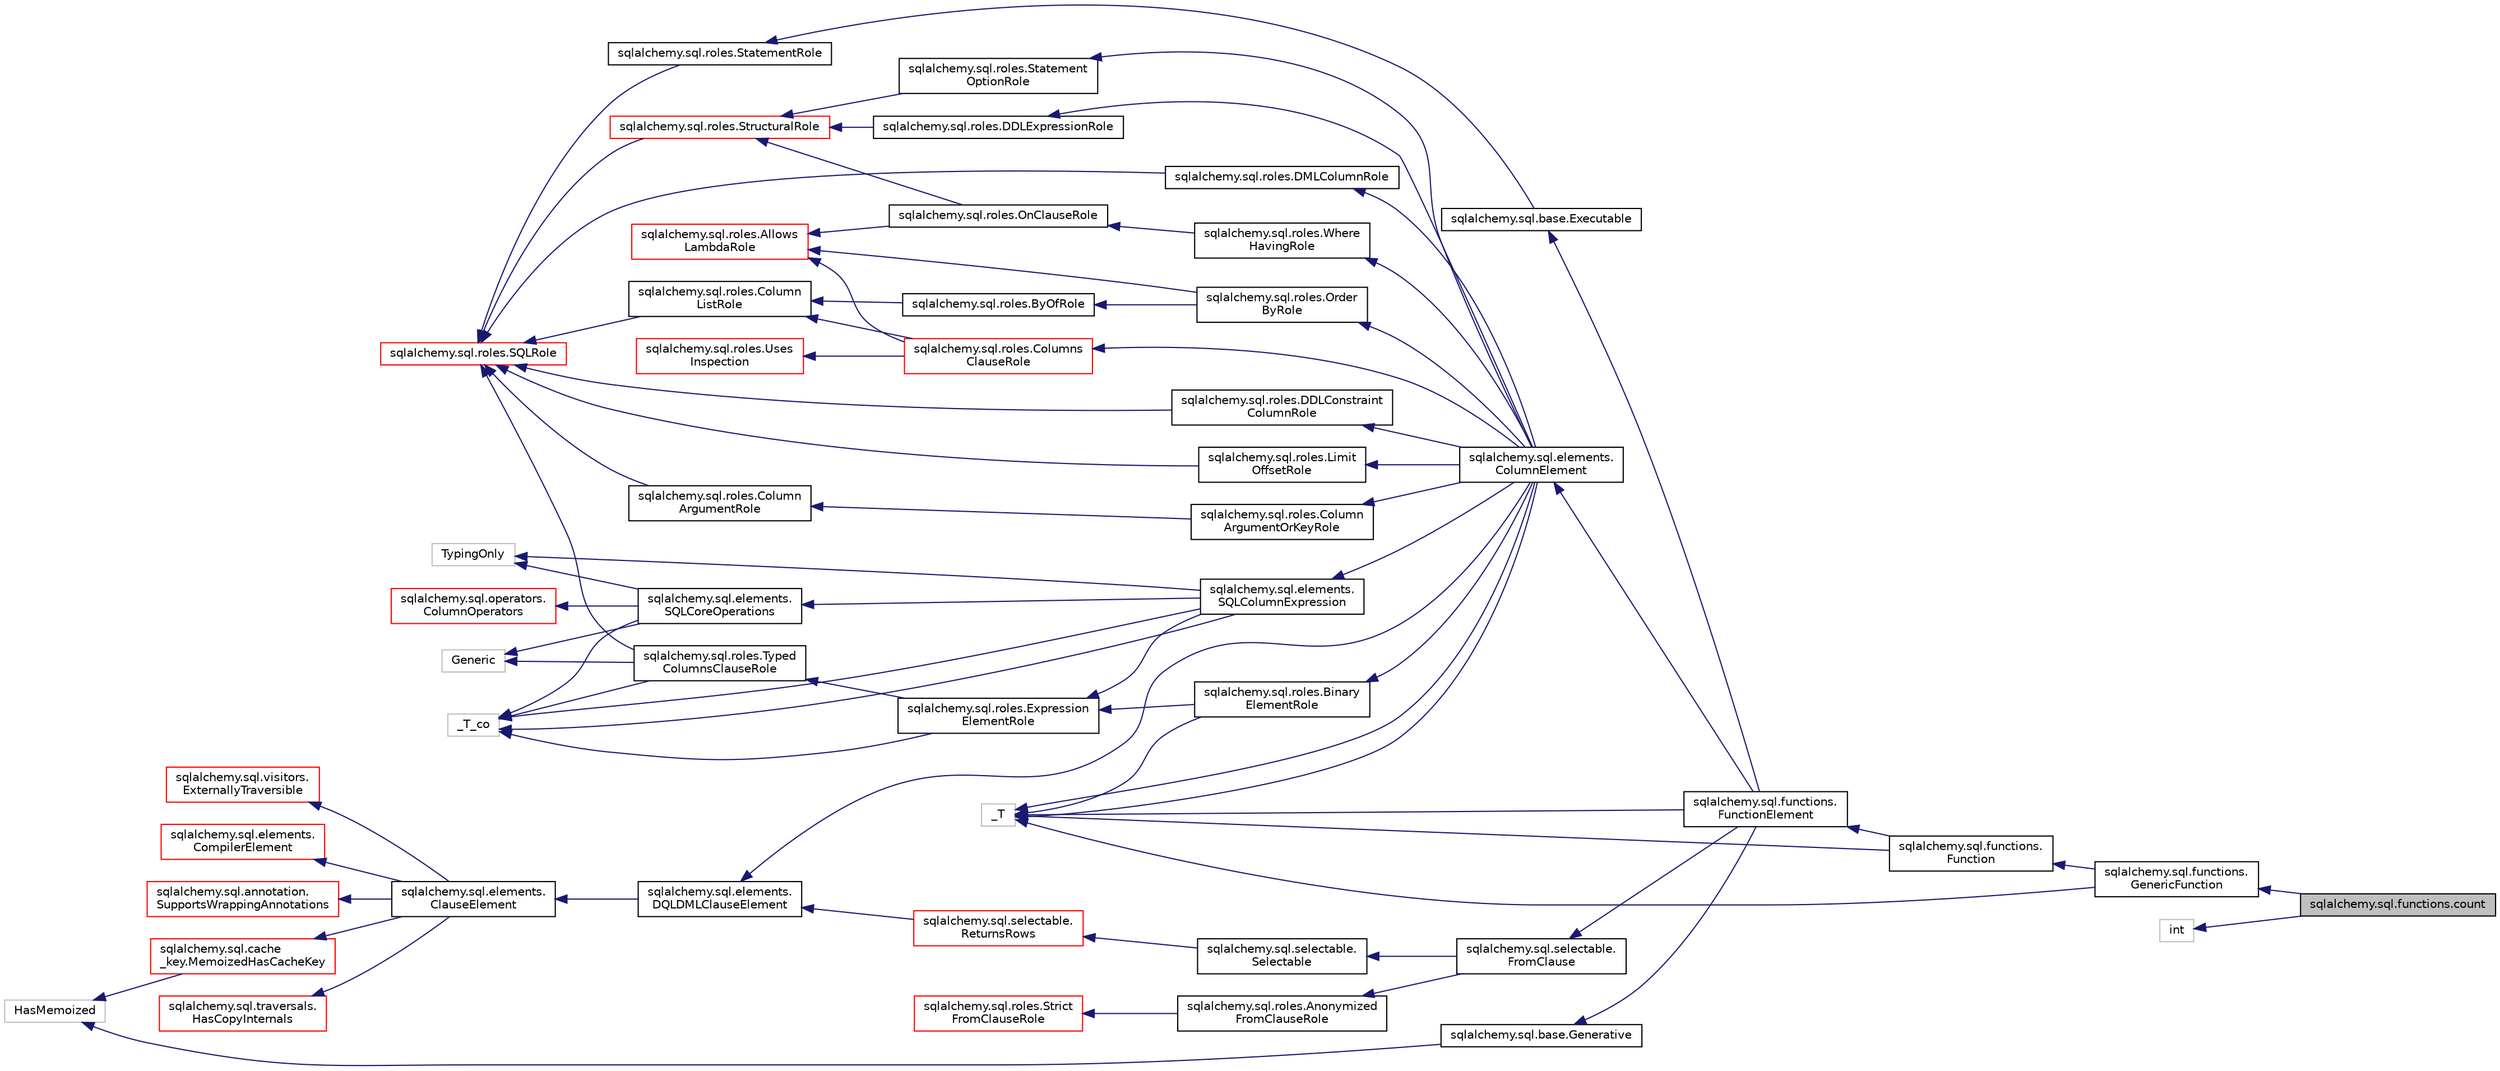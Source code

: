digraph "sqlalchemy.sql.functions.count"
{
 // LATEX_PDF_SIZE
  edge [fontname="Helvetica",fontsize="10",labelfontname="Helvetica",labelfontsize="10"];
  node [fontname="Helvetica",fontsize="10",shape=record];
  rankdir="LR";
  Node1 [label="sqlalchemy.sql.functions.count",height=0.2,width=0.4,color="black", fillcolor="grey75", style="filled", fontcolor="black",tooltip=" "];
  Node2 -> Node1 [dir="back",color="midnightblue",fontsize="10",style="solid",fontname="Helvetica"];
  Node2 [label="sqlalchemy.sql.functions.\lGenericFunction",height=0.2,width=0.4,color="black", fillcolor="white", style="filled",URL="$classsqlalchemy_1_1sql_1_1functions_1_1GenericFunction.html",tooltip=" "];
  Node3 -> Node2 [dir="back",color="midnightblue",fontsize="10",style="solid",fontname="Helvetica"];
  Node3 [label="sqlalchemy.sql.functions.\lFunction",height=0.2,width=0.4,color="black", fillcolor="white", style="filled",URL="$classsqlalchemy_1_1sql_1_1functions_1_1Function.html",tooltip=" "];
  Node4 -> Node3 [dir="back",color="midnightblue",fontsize="10",style="solid",fontname="Helvetica"];
  Node4 [label="sqlalchemy.sql.functions.\lFunctionElement",height=0.2,width=0.4,color="black", fillcolor="white", style="filled",URL="$classsqlalchemy_1_1sql_1_1functions_1_1FunctionElement.html",tooltip=" "];
  Node5 -> Node4 [dir="back",color="midnightblue",fontsize="10",style="solid",fontname="Helvetica"];
  Node5 [label="sqlalchemy.sql.base.Executable",height=0.2,width=0.4,color="black", fillcolor="white", style="filled",URL="$classsqlalchemy_1_1sql_1_1base_1_1Executable.html",tooltip=" "];
  Node6 -> Node5 [dir="back",color="midnightblue",fontsize="10",style="solid",fontname="Helvetica"];
  Node6 [label="sqlalchemy.sql.roles.StatementRole",height=0.2,width=0.4,color="black", fillcolor="white", style="filled",URL="$classsqlalchemy_1_1sql_1_1roles_1_1StatementRole.html",tooltip=" "];
  Node7 -> Node6 [dir="back",color="midnightblue",fontsize="10",style="solid",fontname="Helvetica"];
  Node7 [label="sqlalchemy.sql.roles.SQLRole",height=0.2,width=0.4,color="red", fillcolor="white", style="filled",URL="$classsqlalchemy_1_1sql_1_1roles_1_1SQLRole.html",tooltip=" "];
  Node8 -> Node4 [dir="back",color="midnightblue",fontsize="10",style="solid",fontname="Helvetica"];
  Node8 [label="sqlalchemy.sql.elements.\lColumnElement",height=0.2,width=0.4,color="black", fillcolor="white", style="filled",URL="$classsqlalchemy_1_1sql_1_1elements_1_1ColumnElement.html",tooltip=" "];
  Node9 -> Node8 [dir="back",color="midnightblue",fontsize="10",style="solid",fontname="Helvetica"];
  Node9 [label="sqlalchemy.sql.roles.Column\lArgumentOrKeyRole",height=0.2,width=0.4,color="black", fillcolor="white", style="filled",URL="$classsqlalchemy_1_1sql_1_1roles_1_1ColumnArgumentOrKeyRole.html",tooltip=" "];
  Node10 -> Node9 [dir="back",color="midnightblue",fontsize="10",style="solid",fontname="Helvetica"];
  Node10 [label="sqlalchemy.sql.roles.Column\lArgumentRole",height=0.2,width=0.4,color="black", fillcolor="white", style="filled",URL="$classsqlalchemy_1_1sql_1_1roles_1_1ColumnArgumentRole.html",tooltip=" "];
  Node7 -> Node10 [dir="back",color="midnightblue",fontsize="10",style="solid",fontname="Helvetica"];
  Node11 -> Node8 [dir="back",color="midnightblue",fontsize="10",style="solid",fontname="Helvetica"];
  Node11 [label="sqlalchemy.sql.roles.Statement\lOptionRole",height=0.2,width=0.4,color="black", fillcolor="white", style="filled",URL="$classsqlalchemy_1_1sql_1_1roles_1_1StatementOptionRole.html",tooltip=" "];
  Node12 -> Node11 [dir="back",color="midnightblue",fontsize="10",style="solid",fontname="Helvetica"];
  Node12 [label="sqlalchemy.sql.roles.StructuralRole",height=0.2,width=0.4,color="red", fillcolor="white", style="filled",URL="$classsqlalchemy_1_1sql_1_1roles_1_1StructuralRole.html",tooltip=" "];
  Node7 -> Node12 [dir="back",color="midnightblue",fontsize="10",style="solid",fontname="Helvetica"];
  Node13 -> Node8 [dir="back",color="midnightblue",fontsize="10",style="solid",fontname="Helvetica"];
  Node13 [label="sqlalchemy.sql.roles.Where\lHavingRole",height=0.2,width=0.4,color="black", fillcolor="white", style="filled",URL="$classsqlalchemy_1_1sql_1_1roles_1_1WhereHavingRole.html",tooltip=" "];
  Node14 -> Node13 [dir="back",color="midnightblue",fontsize="10",style="solid",fontname="Helvetica"];
  Node14 [label="sqlalchemy.sql.roles.OnClauseRole",height=0.2,width=0.4,color="black", fillcolor="white", style="filled",URL="$classsqlalchemy_1_1sql_1_1roles_1_1OnClauseRole.html",tooltip=" "];
  Node15 -> Node14 [dir="back",color="midnightblue",fontsize="10",style="solid",fontname="Helvetica"];
  Node15 [label="sqlalchemy.sql.roles.Allows\lLambdaRole",height=0.2,width=0.4,color="red", fillcolor="white", style="filled",URL="$classsqlalchemy_1_1sql_1_1roles_1_1AllowsLambdaRole.html",tooltip=" "];
  Node12 -> Node14 [dir="back",color="midnightblue",fontsize="10",style="solid",fontname="Helvetica"];
  Node16 -> Node8 [dir="back",color="midnightblue",fontsize="10",style="solid",fontname="Helvetica"];
  Node16 [label="sqlalchemy.sql.roles.Binary\lElementRole",height=0.2,width=0.4,color="black", fillcolor="white", style="filled",URL="$classsqlalchemy_1_1sql_1_1roles_1_1BinaryElementRole.html",tooltip=" "];
  Node17 -> Node16 [dir="back",color="midnightblue",fontsize="10",style="solid",fontname="Helvetica"];
  Node17 [label="sqlalchemy.sql.roles.Expression\lElementRole",height=0.2,width=0.4,color="black", fillcolor="white", style="filled",URL="$classsqlalchemy_1_1sql_1_1roles_1_1ExpressionElementRole.html",tooltip=" "];
  Node18 -> Node17 [dir="back",color="midnightblue",fontsize="10",style="solid",fontname="Helvetica"];
  Node18 [label="sqlalchemy.sql.roles.Typed\lColumnsClauseRole",height=0.2,width=0.4,color="black", fillcolor="white", style="filled",URL="$classsqlalchemy_1_1sql_1_1roles_1_1TypedColumnsClauseRole.html",tooltip=" "];
  Node19 -> Node18 [dir="back",color="midnightblue",fontsize="10",style="solid",fontname="Helvetica"];
  Node19 [label="Generic",height=0.2,width=0.4,color="grey75", fillcolor="white", style="filled",tooltip=" "];
  Node20 -> Node18 [dir="back",color="midnightblue",fontsize="10",style="solid",fontname="Helvetica"];
  Node20 [label="_T_co",height=0.2,width=0.4,color="grey75", fillcolor="white", style="filled",tooltip=" "];
  Node7 -> Node18 [dir="back",color="midnightblue",fontsize="10",style="solid",fontname="Helvetica"];
  Node20 -> Node17 [dir="back",color="midnightblue",fontsize="10",style="solid",fontname="Helvetica"];
  Node21 -> Node16 [dir="back",color="midnightblue",fontsize="10",style="solid",fontname="Helvetica"];
  Node21 [label="_T",height=0.2,width=0.4,color="grey75", fillcolor="white", style="filled",tooltip=" "];
  Node21 -> Node8 [dir="back",color="midnightblue",fontsize="10",style="solid",fontname="Helvetica"];
  Node22 -> Node8 [dir="back",color="midnightblue",fontsize="10",style="solid",fontname="Helvetica"];
  Node22 [label="sqlalchemy.sql.roles.Order\lByRole",height=0.2,width=0.4,color="black", fillcolor="white", style="filled",URL="$classsqlalchemy_1_1sql_1_1roles_1_1OrderByRole.html",tooltip=" "];
  Node15 -> Node22 [dir="back",color="midnightblue",fontsize="10",style="solid",fontname="Helvetica"];
  Node23 -> Node22 [dir="back",color="midnightblue",fontsize="10",style="solid",fontname="Helvetica"];
  Node23 [label="sqlalchemy.sql.roles.ByOfRole",height=0.2,width=0.4,color="black", fillcolor="white", style="filled",URL="$classsqlalchemy_1_1sql_1_1roles_1_1ByOfRole.html",tooltip=" "];
  Node24 -> Node23 [dir="back",color="midnightblue",fontsize="10",style="solid",fontname="Helvetica"];
  Node24 [label="sqlalchemy.sql.roles.Column\lListRole",height=0.2,width=0.4,color="black", fillcolor="white", style="filled",URL="$classsqlalchemy_1_1sql_1_1roles_1_1ColumnListRole.html",tooltip=" "];
  Node7 -> Node24 [dir="back",color="midnightblue",fontsize="10",style="solid",fontname="Helvetica"];
  Node25 -> Node8 [dir="back",color="midnightblue",fontsize="10",style="solid",fontname="Helvetica"];
  Node25 [label="sqlalchemy.sql.roles.Columns\lClauseRole",height=0.2,width=0.4,color="red", fillcolor="white", style="filled",URL="$classsqlalchemy_1_1sql_1_1roles_1_1ColumnsClauseRole.html",tooltip=" "];
  Node15 -> Node25 [dir="back",color="midnightblue",fontsize="10",style="solid",fontname="Helvetica"];
  Node26 -> Node25 [dir="back",color="midnightblue",fontsize="10",style="solid",fontname="Helvetica"];
  Node26 [label="sqlalchemy.sql.roles.Uses\lInspection",height=0.2,width=0.4,color="red", fillcolor="white", style="filled",URL="$classsqlalchemy_1_1sql_1_1roles_1_1UsesInspection.html",tooltip=" "];
  Node24 -> Node25 [dir="back",color="midnightblue",fontsize="10",style="solid",fontname="Helvetica"];
  Node27 -> Node8 [dir="back",color="midnightblue",fontsize="10",style="solid",fontname="Helvetica"];
  Node27 [label="sqlalchemy.sql.roles.Limit\lOffsetRole",height=0.2,width=0.4,color="black", fillcolor="white", style="filled",URL="$classsqlalchemy_1_1sql_1_1roles_1_1LimitOffsetRole.html",tooltip=" "];
  Node7 -> Node27 [dir="back",color="midnightblue",fontsize="10",style="solid",fontname="Helvetica"];
  Node28 -> Node8 [dir="back",color="midnightblue",fontsize="10",style="solid",fontname="Helvetica"];
  Node28 [label="sqlalchemy.sql.roles.DMLColumnRole",height=0.2,width=0.4,color="black", fillcolor="white", style="filled",URL="$classsqlalchemy_1_1sql_1_1roles_1_1DMLColumnRole.html",tooltip=" "];
  Node7 -> Node28 [dir="back",color="midnightblue",fontsize="10",style="solid",fontname="Helvetica"];
  Node29 -> Node8 [dir="back",color="midnightblue",fontsize="10",style="solid",fontname="Helvetica"];
  Node29 [label="sqlalchemy.sql.roles.DDLConstraint\lColumnRole",height=0.2,width=0.4,color="black", fillcolor="white", style="filled",URL="$classsqlalchemy_1_1sql_1_1roles_1_1DDLConstraintColumnRole.html",tooltip=" "];
  Node7 -> Node29 [dir="back",color="midnightblue",fontsize="10",style="solid",fontname="Helvetica"];
  Node30 -> Node8 [dir="back",color="midnightblue",fontsize="10",style="solid",fontname="Helvetica"];
  Node30 [label="sqlalchemy.sql.roles.DDLExpressionRole",height=0.2,width=0.4,color="black", fillcolor="white", style="filled",URL="$classsqlalchemy_1_1sql_1_1roles_1_1DDLExpressionRole.html",tooltip=" "];
  Node12 -> Node30 [dir="back",color="midnightblue",fontsize="10",style="solid",fontname="Helvetica"];
  Node31 -> Node8 [dir="back",color="midnightblue",fontsize="10",style="solid",fontname="Helvetica"];
  Node31 [label="sqlalchemy.sql.elements.\lSQLColumnExpression",height=0.2,width=0.4,color="black", fillcolor="white", style="filled",URL="$classsqlalchemy_1_1sql_1_1elements_1_1SQLColumnExpression.html",tooltip=" "];
  Node32 -> Node31 [dir="back",color="midnightblue",fontsize="10",style="solid",fontname="Helvetica"];
  Node32 [label="sqlalchemy.sql.elements.\lSQLCoreOperations",height=0.2,width=0.4,color="black", fillcolor="white", style="filled",URL="$classsqlalchemy_1_1sql_1_1elements_1_1SQLCoreOperations.html",tooltip=" "];
  Node19 -> Node32 [dir="back",color="midnightblue",fontsize="10",style="solid",fontname="Helvetica"];
  Node20 -> Node32 [dir="back",color="midnightblue",fontsize="10",style="solid",fontname="Helvetica"];
  Node33 -> Node32 [dir="back",color="midnightblue",fontsize="10",style="solid",fontname="Helvetica"];
  Node33 [label="sqlalchemy.sql.operators.\lColumnOperators",height=0.2,width=0.4,color="red", fillcolor="white", style="filled",URL="$classsqlalchemy_1_1sql_1_1operators_1_1ColumnOperators.html",tooltip=" "];
  Node35 -> Node32 [dir="back",color="midnightblue",fontsize="10",style="solid",fontname="Helvetica"];
  Node35 [label="TypingOnly",height=0.2,width=0.4,color="grey75", fillcolor="white", style="filled",tooltip=" "];
  Node20 -> Node31 [dir="back",color="midnightblue",fontsize="10",style="solid",fontname="Helvetica"];
  Node17 -> Node31 [dir="back",color="midnightblue",fontsize="10",style="solid",fontname="Helvetica"];
  Node20 -> Node31 [dir="back",color="midnightblue",fontsize="10",style="solid",fontname="Helvetica"];
  Node35 -> Node31 [dir="back",color="midnightblue",fontsize="10",style="solid",fontname="Helvetica"];
  Node21 -> Node8 [dir="back",color="midnightblue",fontsize="10",style="solid",fontname="Helvetica"];
  Node36 -> Node8 [dir="back",color="midnightblue",fontsize="10",style="solid",fontname="Helvetica"];
  Node36 [label="sqlalchemy.sql.elements.\lDQLDMLClauseElement",height=0.2,width=0.4,color="black", fillcolor="white", style="filled",URL="$classsqlalchemy_1_1sql_1_1elements_1_1DQLDMLClauseElement.html",tooltip=" "];
  Node37 -> Node36 [dir="back",color="midnightblue",fontsize="10",style="solid",fontname="Helvetica"];
  Node37 [label="sqlalchemy.sql.elements.\lClauseElement",height=0.2,width=0.4,color="black", fillcolor="white", style="filled",URL="$classsqlalchemy_1_1sql_1_1elements_1_1ClauseElement.html",tooltip=" "];
  Node38 -> Node37 [dir="back",color="midnightblue",fontsize="10",style="solid",fontname="Helvetica"];
  Node38 [label="sqlalchemy.sql.annotation.\lSupportsWrappingAnnotations",height=0.2,width=0.4,color="red", fillcolor="white", style="filled",URL="$classsqlalchemy_1_1sql_1_1annotation_1_1SupportsWrappingAnnotations.html",tooltip=" "];
  Node43 -> Node37 [dir="back",color="midnightblue",fontsize="10",style="solid",fontname="Helvetica"];
  Node43 [label="sqlalchemy.sql.cache\l_key.MemoizedHasCacheKey",height=0.2,width=0.4,color="red", fillcolor="white", style="filled",URL="$classsqlalchemy_1_1sql_1_1cache__key_1_1MemoizedHasCacheKey.html",tooltip=" "];
  Node45 -> Node43 [dir="back",color="midnightblue",fontsize="10",style="solid",fontname="Helvetica"];
  Node45 [label="HasMemoized",height=0.2,width=0.4,color="grey75", fillcolor="white", style="filled",tooltip=" "];
  Node46 -> Node37 [dir="back",color="midnightblue",fontsize="10",style="solid",fontname="Helvetica"];
  Node46 [label="sqlalchemy.sql.traversals.\lHasCopyInternals",height=0.2,width=0.4,color="red", fillcolor="white", style="filled",URL="$classsqlalchemy_1_1sql_1_1traversals_1_1HasCopyInternals.html",tooltip=" "];
  Node40 -> Node37 [dir="back",color="midnightblue",fontsize="10",style="solid",fontname="Helvetica"];
  Node40 [label="sqlalchemy.sql.visitors.\lExternallyTraversible",height=0.2,width=0.4,color="red", fillcolor="white", style="filled",URL="$classsqlalchemy_1_1sql_1_1visitors_1_1ExternallyTraversible.html",tooltip=" "];
  Node47 -> Node37 [dir="back",color="midnightblue",fontsize="10",style="solid",fontname="Helvetica"];
  Node47 [label="sqlalchemy.sql.elements.\lCompilerElement",height=0.2,width=0.4,color="red", fillcolor="white", style="filled",URL="$classsqlalchemy_1_1sql_1_1elements_1_1CompilerElement.html",tooltip=" "];
  Node21 -> Node4 [dir="back",color="midnightblue",fontsize="10",style="solid",fontname="Helvetica"];
  Node48 -> Node4 [dir="back",color="midnightblue",fontsize="10",style="solid",fontname="Helvetica"];
  Node48 [label="sqlalchemy.sql.selectable.\lFromClause",height=0.2,width=0.4,color="black", fillcolor="white", style="filled",URL="$classsqlalchemy_1_1sql_1_1selectable_1_1FromClause.html",tooltip=" "];
  Node49 -> Node48 [dir="back",color="midnightblue",fontsize="10",style="solid",fontname="Helvetica"];
  Node49 [label="sqlalchemy.sql.roles.Anonymized\lFromClauseRole",height=0.2,width=0.4,color="black", fillcolor="white", style="filled",URL="$classsqlalchemy_1_1sql_1_1roles_1_1AnonymizedFromClauseRole.html",tooltip=" "];
  Node50 -> Node49 [dir="back",color="midnightblue",fontsize="10",style="solid",fontname="Helvetica"];
  Node50 [label="sqlalchemy.sql.roles.Strict\lFromClauseRole",height=0.2,width=0.4,color="red", fillcolor="white", style="filled",URL="$classsqlalchemy_1_1sql_1_1roles_1_1StrictFromClauseRole.html",tooltip=" "];
  Node53 -> Node48 [dir="back",color="midnightblue",fontsize="10",style="solid",fontname="Helvetica"];
  Node53 [label="sqlalchemy.sql.selectable.\lSelectable",height=0.2,width=0.4,color="black", fillcolor="white", style="filled",URL="$classsqlalchemy_1_1sql_1_1selectable_1_1Selectable.html",tooltip=" "];
  Node54 -> Node53 [dir="back",color="midnightblue",fontsize="10",style="solid",fontname="Helvetica"];
  Node54 [label="sqlalchemy.sql.selectable.\lReturnsRows",height=0.2,width=0.4,color="red", fillcolor="white", style="filled",URL="$classsqlalchemy_1_1sql_1_1selectable_1_1ReturnsRows.html",tooltip=" "];
  Node36 -> Node54 [dir="back",color="midnightblue",fontsize="10",style="solid",fontname="Helvetica"];
  Node56 -> Node4 [dir="back",color="midnightblue",fontsize="10",style="solid",fontname="Helvetica"];
  Node56 [label="sqlalchemy.sql.base.Generative",height=0.2,width=0.4,color="black", fillcolor="white", style="filled",URL="$classsqlalchemy_1_1sql_1_1base_1_1Generative.html",tooltip=" "];
  Node45 -> Node56 [dir="back",color="midnightblue",fontsize="10",style="solid",fontname="Helvetica"];
  Node21 -> Node3 [dir="back",color="midnightblue",fontsize="10",style="solid",fontname="Helvetica"];
  Node21 -> Node2 [dir="back",color="midnightblue",fontsize="10",style="solid",fontname="Helvetica"];
  Node57 -> Node1 [dir="back",color="midnightblue",fontsize="10",style="solid",fontname="Helvetica"];
  Node57 [label="int",height=0.2,width=0.4,color="grey75", fillcolor="white", style="filled",tooltip=" "];
}
